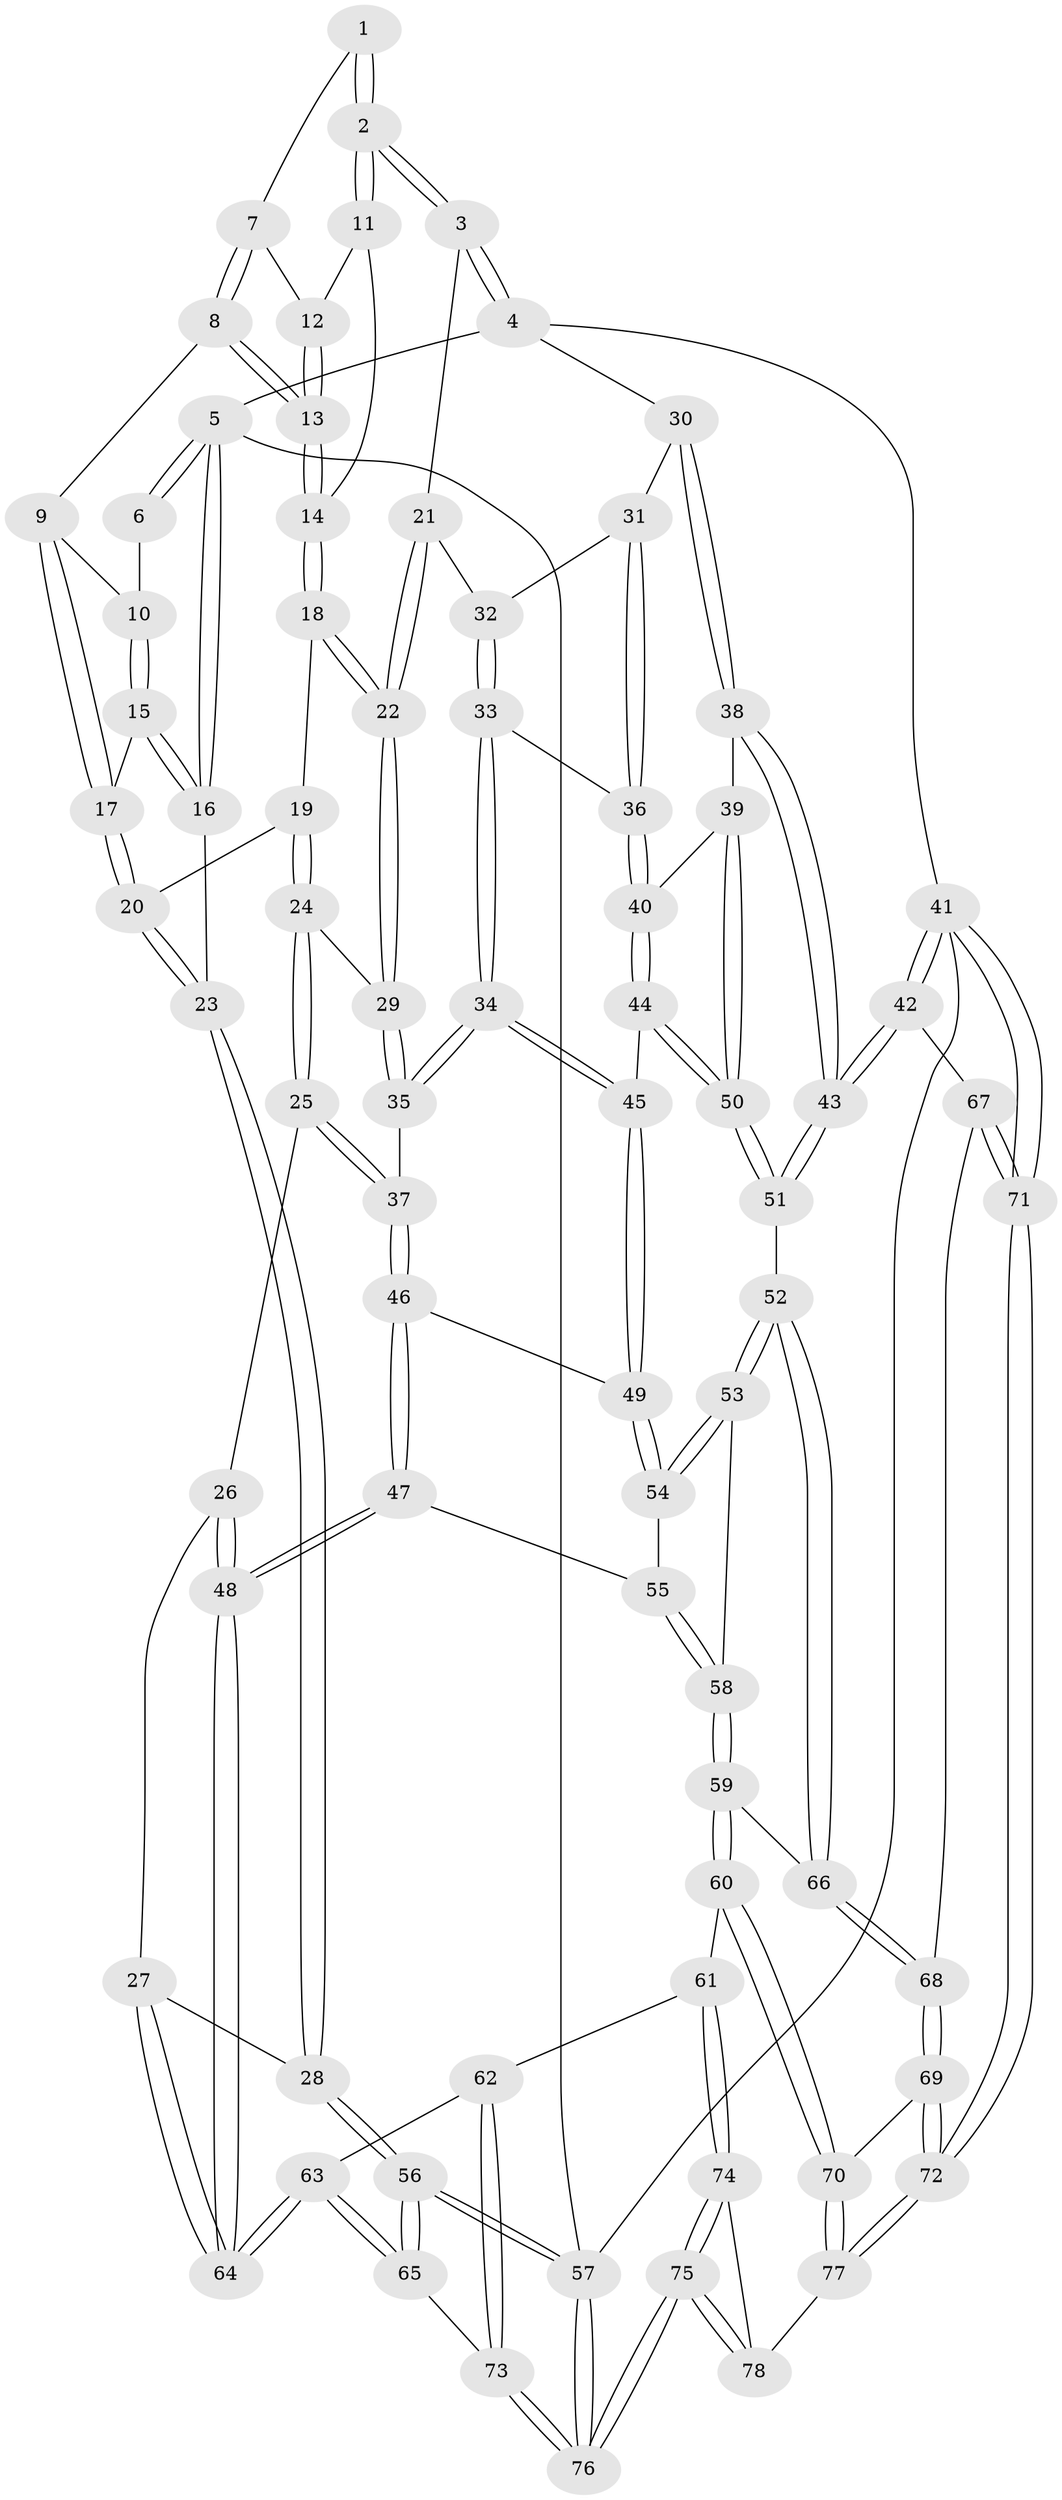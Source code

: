 // Generated by graph-tools (version 1.1) at 2025/38/03/09/25 02:38:22]
// undirected, 78 vertices, 192 edges
graph export_dot {
graph [start="1"]
  node [color=gray90,style=filled];
  1 [pos="+0.3271183156533976+0"];
  2 [pos="+0.6963989097922367+0"];
  3 [pos="+0.7022108842278103+0"];
  4 [pos="+1+0"];
  5 [pos="+0+0"];
  6 [pos="+0.17723527635885392+0"];
  7 [pos="+0.28984425711356193+0"];
  8 [pos="+0.21860816041669848+0.07212630948790259"];
  9 [pos="+0.2052850709284875+0.07214311176199902"];
  10 [pos="+0.18186194664815336+0.025978936898678105"];
  11 [pos="+0.34201563209603003+0.05331771068054749"];
  12 [pos="+0.29579312830831556+0.022577451132926498"];
  13 [pos="+0.28848362634562413+0.10067687904176115"];
  14 [pos="+0.2951901577262601+0.10813387882456568"];
  15 [pos="+0+0.10178819201215299"];
  16 [pos="+0+0.025305206841340085"];
  17 [pos="+0.13390812597502844+0.16959449706549443"];
  18 [pos="+0.32860491690465904+0.18279062893744988"];
  19 [pos="+0.21678777195948307+0.24204292835164487"];
  20 [pos="+0.16878834801620485+0.2125926212041251"];
  21 [pos="+0.5240584902566185+0.1913837990380835"];
  22 [pos="+0.5068864197712986+0.20641615081812267"];
  23 [pos="+0+0.44811957254437257"];
  24 [pos="+0.21967504957829512+0.2796922332710044"];
  25 [pos="+0.21959883934401578+0.3828498499070636"];
  26 [pos="+0.19149009488926963+0.41688628028860825"];
  27 [pos="+0+0.5113902534554677"];
  28 [pos="+0+0.5105664421132745"];
  29 [pos="+0.4701521688880996+0.33346597210172296"];
  30 [pos="+1+0.11792205775438325"];
  31 [pos="+0.6846729589319207+0.32816896639740106"];
  32 [pos="+0.6723337125704972+0.32919528138222637"];
  33 [pos="+0.6720273124613073+0.43157947868155283"];
  34 [pos="+0.6357631903111375+0.47980677112153486"];
  35 [pos="+0.4583621696049524+0.38381571929631414"];
  36 [pos="+0.8429242897262808+0.41130293887070585"];
  37 [pos="+0.44942426219512227+0.3932897493409141"];
  38 [pos="+0.9785495770400353+0.3964274135450076"];
  39 [pos="+0.9214595601766581+0.4059670594516928"];
  40 [pos="+0.8447924640884225+0.4114836303459145"];
  41 [pos="+1+1"];
  42 [pos="+1+0.8426370596613594"];
  43 [pos="+0.9934950146940592+0.6792302519468835"];
  44 [pos="+0.6672445959485621+0.5506805855920706"];
  45 [pos="+0.6525215269982242+0.5456067893253747"];
  46 [pos="+0.41381106601542067+0.5448517032710051"];
  47 [pos="+0.3831406661421894+0.5958724935203"];
  48 [pos="+0.3585281073262946+0.6133052969162673"];
  49 [pos="+0.6274410939168299+0.5694113872098657"];
  50 [pos="+0.7000679739076741+0.5695939566480266"];
  51 [pos="+0.836437538327928+0.6870736747136846"];
  52 [pos="+0.7137681540168165+0.7683991448410279"];
  53 [pos="+0.6081293142692966+0.6734997906317892"];
  54 [pos="+0.6082163952992489+0.6147401357106889"];
  55 [pos="+0.4781849728943189+0.6395160792791461"];
  56 [pos="+0+0.7969621522808727"];
  57 [pos="+0+1"];
  58 [pos="+0.5421787055334016+0.7188636526534344"];
  59 [pos="+0.5246340245936408+0.7829808178963339"];
  60 [pos="+0.45285401230646416+0.8427972987565904"];
  61 [pos="+0.36908321950199846+0.8259365079484864"];
  62 [pos="+0.29254611174969625+0.7756197031735482"];
  63 [pos="+0.28975192379316894+0.7670504235555766"];
  64 [pos="+0.28705112467802746+0.7270287018651356"];
  65 [pos="+0+0.8037274015859341"];
  66 [pos="+0.6978672782093063+0.7973490973346733"];
  67 [pos="+0.7556969017975143+0.8869296332857134"];
  68 [pos="+0.6947138072525367+0.8579260208512124"];
  69 [pos="+0.6659699125502071+0.9018404211050403"];
  70 [pos="+0.5067394837535099+0.9055225232706219"];
  71 [pos="+1+1"];
  72 [pos="+0.7236839321066055+1"];
  73 [pos="+0.18863292811231197+0.9236220660972704"];
  74 [pos="+0.3690069572856326+0.8300675385725301"];
  75 [pos="+0.32478092033336026+1"];
  76 [pos="+0.13325266144266434+1"];
  77 [pos="+0.5266924708150086+1"];
  78 [pos="+0.48541729892160473+1"];
  1 -- 2;
  1 -- 2;
  1 -- 7;
  2 -- 3;
  2 -- 3;
  2 -- 11;
  2 -- 11;
  3 -- 4;
  3 -- 4;
  3 -- 21;
  4 -- 5;
  4 -- 30;
  4 -- 41;
  5 -- 6;
  5 -- 6;
  5 -- 16;
  5 -- 16;
  5 -- 57;
  6 -- 10;
  7 -- 8;
  7 -- 8;
  7 -- 12;
  8 -- 9;
  8 -- 13;
  8 -- 13;
  9 -- 10;
  9 -- 17;
  9 -- 17;
  10 -- 15;
  10 -- 15;
  11 -- 12;
  11 -- 14;
  12 -- 13;
  12 -- 13;
  13 -- 14;
  13 -- 14;
  14 -- 18;
  14 -- 18;
  15 -- 16;
  15 -- 16;
  15 -- 17;
  16 -- 23;
  17 -- 20;
  17 -- 20;
  18 -- 19;
  18 -- 22;
  18 -- 22;
  19 -- 20;
  19 -- 24;
  19 -- 24;
  20 -- 23;
  20 -- 23;
  21 -- 22;
  21 -- 22;
  21 -- 32;
  22 -- 29;
  22 -- 29;
  23 -- 28;
  23 -- 28;
  24 -- 25;
  24 -- 25;
  24 -- 29;
  25 -- 26;
  25 -- 37;
  25 -- 37;
  26 -- 27;
  26 -- 48;
  26 -- 48;
  27 -- 28;
  27 -- 64;
  27 -- 64;
  28 -- 56;
  28 -- 56;
  29 -- 35;
  29 -- 35;
  30 -- 31;
  30 -- 38;
  30 -- 38;
  31 -- 32;
  31 -- 36;
  31 -- 36;
  32 -- 33;
  32 -- 33;
  33 -- 34;
  33 -- 34;
  33 -- 36;
  34 -- 35;
  34 -- 35;
  34 -- 45;
  34 -- 45;
  35 -- 37;
  36 -- 40;
  36 -- 40;
  37 -- 46;
  37 -- 46;
  38 -- 39;
  38 -- 43;
  38 -- 43;
  39 -- 40;
  39 -- 50;
  39 -- 50;
  40 -- 44;
  40 -- 44;
  41 -- 42;
  41 -- 42;
  41 -- 71;
  41 -- 71;
  41 -- 57;
  42 -- 43;
  42 -- 43;
  42 -- 67;
  43 -- 51;
  43 -- 51;
  44 -- 45;
  44 -- 50;
  44 -- 50;
  45 -- 49;
  45 -- 49;
  46 -- 47;
  46 -- 47;
  46 -- 49;
  47 -- 48;
  47 -- 48;
  47 -- 55;
  48 -- 64;
  48 -- 64;
  49 -- 54;
  49 -- 54;
  50 -- 51;
  50 -- 51;
  51 -- 52;
  52 -- 53;
  52 -- 53;
  52 -- 66;
  52 -- 66;
  53 -- 54;
  53 -- 54;
  53 -- 58;
  54 -- 55;
  55 -- 58;
  55 -- 58;
  56 -- 57;
  56 -- 57;
  56 -- 65;
  56 -- 65;
  57 -- 76;
  57 -- 76;
  58 -- 59;
  58 -- 59;
  59 -- 60;
  59 -- 60;
  59 -- 66;
  60 -- 61;
  60 -- 70;
  60 -- 70;
  61 -- 62;
  61 -- 74;
  61 -- 74;
  62 -- 63;
  62 -- 73;
  62 -- 73;
  63 -- 64;
  63 -- 64;
  63 -- 65;
  63 -- 65;
  65 -- 73;
  66 -- 68;
  66 -- 68;
  67 -- 68;
  67 -- 71;
  67 -- 71;
  68 -- 69;
  68 -- 69;
  69 -- 70;
  69 -- 72;
  69 -- 72;
  70 -- 77;
  70 -- 77;
  71 -- 72;
  71 -- 72;
  72 -- 77;
  72 -- 77;
  73 -- 76;
  73 -- 76;
  74 -- 75;
  74 -- 75;
  74 -- 78;
  75 -- 76;
  75 -- 76;
  75 -- 78;
  75 -- 78;
  77 -- 78;
}
